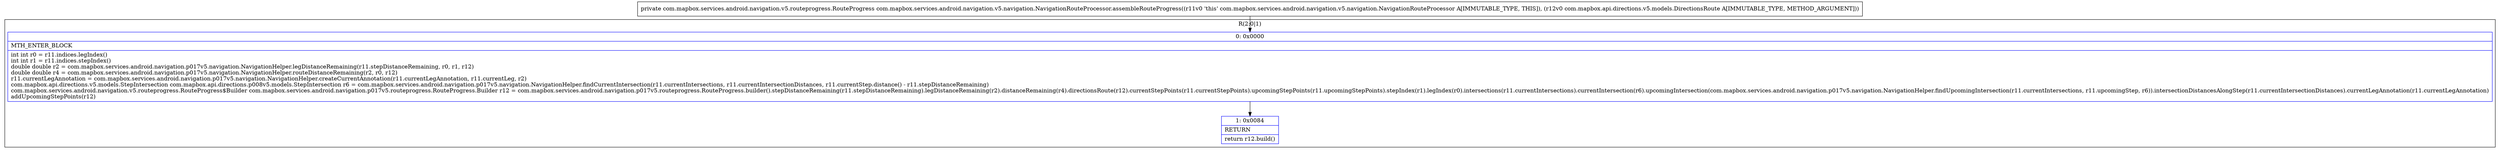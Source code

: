 digraph "CFG forcom.mapbox.services.android.navigation.v5.navigation.NavigationRouteProcessor.assembleRouteProgress(Lcom\/mapbox\/api\/directions\/v5\/models\/DirectionsRoute;)Lcom\/mapbox\/services\/android\/navigation\/v5\/routeprogress\/RouteProgress;" {
subgraph cluster_Region_938881887 {
label = "R(2:0|1)";
node [shape=record,color=blue];
Node_0 [shape=record,label="{0\:\ 0x0000|MTH_ENTER_BLOCK\l|int int r0 = r11.indices.legIndex()\lint int r1 = r11.indices.stepIndex()\ldouble double r2 = com.mapbox.services.android.navigation.p017v5.navigation.NavigationHelper.legDistanceRemaining(r11.stepDistanceRemaining, r0, r1, r12)\ldouble double r4 = com.mapbox.services.android.navigation.p017v5.navigation.NavigationHelper.routeDistanceRemaining(r2, r0, r12)\lr11.currentLegAnnotation = com.mapbox.services.android.navigation.p017v5.navigation.NavigationHelper.createCurrentAnnotation(r11.currentLegAnnotation, r11.currentLeg, r2)\lcom.mapbox.api.directions.v5.models.StepIntersection com.mapbox.api.directions.p008v5.models.StepIntersection r6 = com.mapbox.services.android.navigation.p017v5.navigation.NavigationHelper.findCurrentIntersection(r11.currentIntersections, r11.currentIntersectionDistances, r11.currentStep.distance() \- r11.stepDistanceRemaining)\lcom.mapbox.services.android.navigation.v5.routeprogress.RouteProgress$Builder com.mapbox.services.android.navigation.p017v5.routeprogress.RouteProgress.Builder r12 = com.mapbox.services.android.navigation.p017v5.routeprogress.RouteProgress.builder().stepDistanceRemaining(r11.stepDistanceRemaining).legDistanceRemaining(r2).distanceRemaining(r4).directionsRoute(r12).currentStepPoints(r11.currentStepPoints).upcomingStepPoints(r11.upcomingStepPoints).stepIndex(r1).legIndex(r0).intersections(r11.currentIntersections).currentIntersection(r6).upcomingIntersection(com.mapbox.services.android.navigation.p017v5.navigation.NavigationHelper.findUpcomingIntersection(r11.currentIntersections, r11.upcomingStep, r6)).intersectionDistancesAlongStep(r11.currentIntersectionDistances).currentLegAnnotation(r11.currentLegAnnotation)\laddUpcomingStepPoints(r12)\l}"];
Node_1 [shape=record,label="{1\:\ 0x0084|RETURN\l|return r12.build()\l}"];
}
MethodNode[shape=record,label="{private com.mapbox.services.android.navigation.v5.routeprogress.RouteProgress com.mapbox.services.android.navigation.v5.navigation.NavigationRouteProcessor.assembleRouteProgress((r11v0 'this' com.mapbox.services.android.navigation.v5.navigation.NavigationRouteProcessor A[IMMUTABLE_TYPE, THIS]), (r12v0 com.mapbox.api.directions.v5.models.DirectionsRoute A[IMMUTABLE_TYPE, METHOD_ARGUMENT])) }"];
MethodNode -> Node_0;
Node_0 -> Node_1;
}

